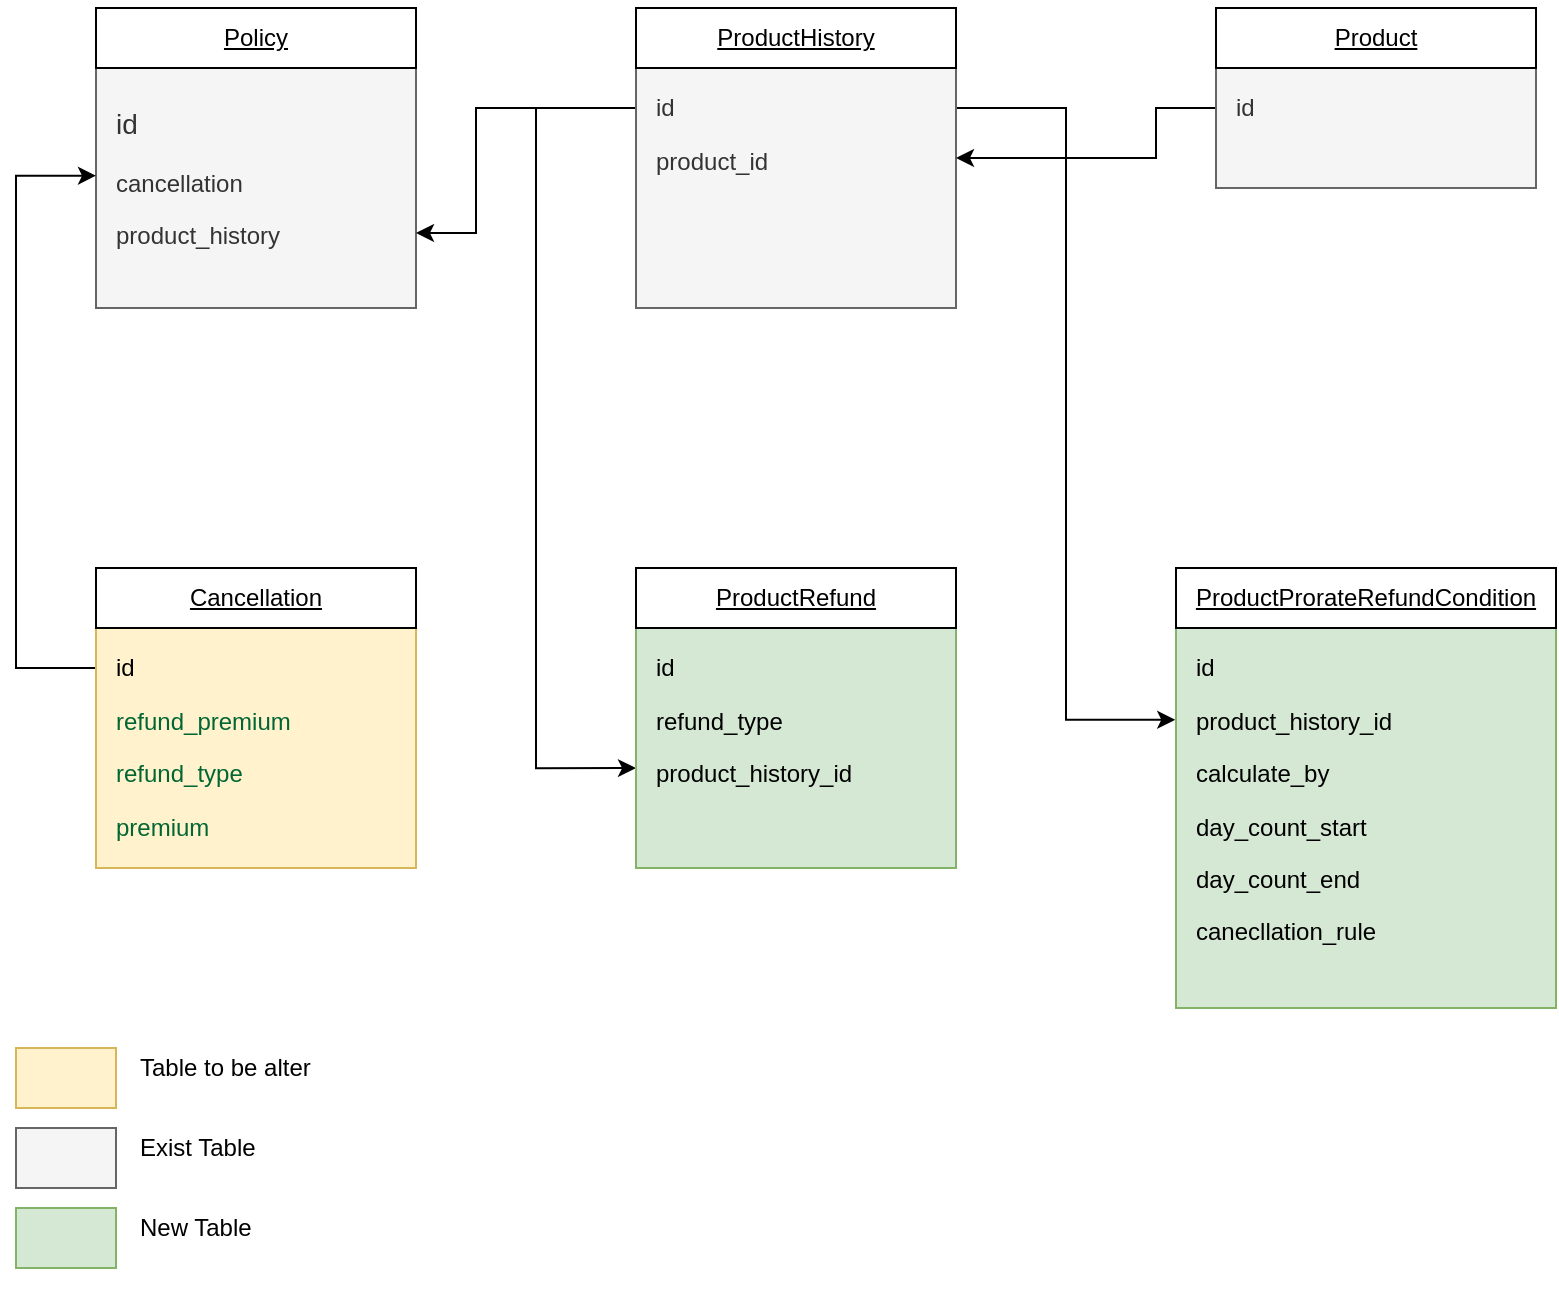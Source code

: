 <mxfile version="10.6.0" type="github"><diagram id="V4VEJK_TJYVFBNLfNWKZ" name="Page-1"><mxGraphModel dx="125" dy="49" grid="1" gridSize="10" guides="1" tooltips="1" connect="1" arrows="1" fold="1" page="1" pageScale="1" pageWidth="850" pageHeight="1100" math="0" shadow="0"><root><mxCell id="0"/><mxCell id="1" parent="0"/><mxCell id="-J5bKoqR8zOuLpFLYral-19" value="&lt;p style=&quot;font-size: 14px&quot;&gt;&lt;br&gt;&lt;/p&gt;&lt;p style=&quot;font-size: 14px&quot;&gt;id&lt;/p&gt;&lt;p&gt;cancellation&lt;/p&gt;&lt;p&gt;product_history&lt;/p&gt;" style="rounded=0;whiteSpace=wrap;html=1;align=left;verticalAlign=top;spacingLeft=8;spacingTop=-2;fillColor=#f5f5f5;strokeColor=#666666;fontColor=#333333;" vertex="1" parent="1"><mxGeometry x="100" y="160" width="160" height="150" as="geometry"/></mxCell><mxCell id="-J5bKoqR8zOuLpFLYral-32" style="edgeStyle=orthogonalEdgeStyle;rounded=0;orthogonalLoop=1;jettySize=auto;html=1;entryX=1;entryY=0.75;entryDx=0;entryDy=0;" edge="1" parent="1" source="-J5bKoqR8zOuLpFLYral-20" target="-J5bKoqR8zOuLpFLYral-19"><mxGeometry relative="1" as="geometry"><Array as="points"><mxPoint x="290" y="210"/><mxPoint x="290" y="273"/></Array></mxGeometry></mxCell><mxCell id="-J5bKoqR8zOuLpFLYral-33" style="edgeStyle=orthogonalEdgeStyle;rounded=0;orthogonalLoop=1;jettySize=auto;html=1;entryX=0;entryY=0.667;entryDx=0;entryDy=0;entryPerimeter=0;" edge="1" parent="1" source="-J5bKoqR8zOuLpFLYral-20" target="-J5bKoqR8zOuLpFLYral-27"><mxGeometry relative="1" as="geometry"><Array as="points"><mxPoint x="320" y="210"/><mxPoint x="320" y="540"/></Array></mxGeometry></mxCell><mxCell id="-J5bKoqR8zOuLpFLYral-34" style="edgeStyle=orthogonalEdgeStyle;rounded=0;orthogonalLoop=1;jettySize=auto;html=1;entryX=-0.002;entryY=0.345;entryDx=0;entryDy=0;entryPerimeter=0;" edge="1" parent="1" source="-J5bKoqR8zOuLpFLYral-20" target="-J5bKoqR8zOuLpFLYral-29"><mxGeometry relative="1" as="geometry"><Array as="points"><mxPoint x="585" y="210"/><mxPoint x="585" y="516"/></Array></mxGeometry></mxCell><mxCell id="-J5bKoqR8zOuLpFLYral-20" value="&lt;p&gt;&lt;u&gt;&lt;span&gt;&lt;b&gt;ProductHistory&lt;/b&gt;&lt;/span&gt;&lt;/u&gt;&lt;/p&gt;&lt;p&gt;&lt;span&gt;id&lt;/span&gt;&lt;/p&gt;&lt;p&gt;&lt;span&gt;product_id&lt;/span&gt;&lt;/p&gt;" style="rounded=0;whiteSpace=wrap;html=1;align=left;verticalAlign=top;spacingLeft=8;spacingTop=-2;fillColor=#f5f5f5;strokeColor=#666666;fontColor=#333333;" vertex="1" parent="1"><mxGeometry x="370" y="160" width="160" height="150" as="geometry"/></mxCell><mxCell id="-J5bKoqR8zOuLpFLYral-35" style="edgeStyle=orthogonalEdgeStyle;rounded=0;orthogonalLoop=1;jettySize=auto;html=1;entryX=1;entryY=0.5;entryDx=0;entryDy=0;" edge="1" parent="1" source="-J5bKoqR8zOuLpFLYral-21" target="-J5bKoqR8zOuLpFLYral-20"><mxGeometry relative="1" as="geometry"><Array as="points"><mxPoint x="630" y="210"/><mxPoint x="630" y="235"/></Array></mxGeometry></mxCell><mxCell id="-J5bKoqR8zOuLpFLYral-21" value="&lt;p&gt;&lt;u&gt;&lt;span&gt;Product&lt;/span&gt;&lt;/u&gt;&lt;/p&gt;&lt;p&gt;&lt;span&gt;id&lt;/span&gt;&lt;/p&gt;" style="rounded=0;whiteSpace=wrap;html=1;align=left;verticalAlign=top;spacingLeft=8;spacingTop=-2;fillColor=#f5f5f5;strokeColor=#666666;fontColor=#333333;" vertex="1" parent="1"><mxGeometry x="660" y="160" width="160" height="90" as="geometry"/></mxCell><mxCell id="-J5bKoqR8zOuLpFLYral-22" value="&lt;p&gt;&lt;u&gt;&lt;span&gt;Policy&lt;/span&gt;&lt;/u&gt;&lt;/p&gt;" style="rounded=0;whiteSpace=wrap;html=1;align=center;" vertex="1" parent="1"><mxGeometry x="100" y="160" width="160" height="30" as="geometry"/></mxCell><mxCell id="-J5bKoqR8zOuLpFLYral-23" value="&lt;p&gt;&lt;u&gt;&lt;span&gt;ProductHistory&lt;/span&gt;&lt;/u&gt;&lt;br&gt;&lt;/p&gt;" style="rounded=0;whiteSpace=wrap;html=1;align=center;" vertex="1" parent="1"><mxGeometry x="370" y="160" width="160" height="30" as="geometry"/></mxCell><mxCell id="-J5bKoqR8zOuLpFLYral-24" value="&lt;p&gt;&lt;u&gt;&lt;span&gt;Product&lt;/span&gt;&lt;/u&gt;&lt;br&gt;&lt;/p&gt;" style="rounded=0;whiteSpace=wrap;html=1;align=center;" vertex="1" parent="1"><mxGeometry x="660" y="160" width="160" height="30" as="geometry"/></mxCell><mxCell id="-J5bKoqR8zOuLpFLYral-42" style="edgeStyle=orthogonalEdgeStyle;rounded=0;orthogonalLoop=1;jettySize=auto;html=1;entryX=0;entryY=0.559;entryDx=0;entryDy=0;entryPerimeter=0;" edge="1" parent="1" source="-J5bKoqR8zOuLpFLYral-25" target="-J5bKoqR8zOuLpFLYral-19"><mxGeometry relative="1" as="geometry"><Array as="points"><mxPoint x="60" y="490"/><mxPoint x="60" y="244"/></Array></mxGeometry></mxCell><mxCell id="-J5bKoqR8zOuLpFLYral-25" value="&lt;p&gt;&lt;span&gt;&lt;br&gt;&lt;/span&gt;&lt;/p&gt;&lt;p&gt;&lt;span&gt;id&lt;/span&gt;&lt;/p&gt;&lt;p&gt;&lt;span&gt;&lt;font color=&quot;#006633&quot;&gt;refund_premium&lt;/font&gt;&lt;/span&gt;&lt;/p&gt;&lt;p&gt;&lt;span&gt;&lt;font color=&quot;#006633&quot;&gt;refund_type&lt;/font&gt;&lt;/span&gt;&lt;/p&gt;&lt;p&gt;&lt;span&gt;&lt;font color=&quot;#006633&quot;&gt;premium&lt;/font&gt;&lt;/span&gt;&lt;/p&gt;" style="rounded=0;whiteSpace=wrap;html=1;align=left;verticalAlign=top;spacingLeft=8;spacingTop=-2;fillColor=#fff2cc;strokeColor=#d6b656;" vertex="1" parent="1"><mxGeometry x="100" y="440" width="160" height="150" as="geometry"/></mxCell><mxCell id="-J5bKoqR8zOuLpFLYral-26" value="&lt;p&gt;&lt;u&gt;&lt;span&gt;Cancellation&lt;/span&gt;&lt;/u&gt;&lt;br&gt;&lt;/p&gt;" style="rounded=0;whiteSpace=wrap;html=1;align=center;" vertex="1" parent="1"><mxGeometry x="100" y="440" width="160" height="30" as="geometry"/></mxCell><mxCell id="-J5bKoqR8zOuLpFLYral-27" value="&lt;p&gt;&lt;span&gt;&lt;br&gt;&lt;/span&gt;&lt;/p&gt;&lt;p&gt;&lt;span&gt;id&lt;/span&gt;&lt;/p&gt;&lt;p&gt;&lt;span&gt;refund_type&lt;/span&gt;&lt;/p&gt;&lt;p&gt;&lt;span&gt;product_history_id&lt;/span&gt;&lt;/p&gt;" style="rounded=0;whiteSpace=wrap;html=1;align=left;verticalAlign=top;spacingLeft=8;spacingTop=-2;fillColor=#d5e8d4;strokeColor=#82b366;" vertex="1" parent="1"><mxGeometry x="370" y="440" width="160" height="150" as="geometry"/></mxCell><mxCell id="-J5bKoqR8zOuLpFLYral-28" value="&lt;p&gt;&lt;u&gt;&lt;span&gt;ProductRefund&lt;/span&gt;&lt;/u&gt;&lt;br&gt;&lt;/p&gt;" style="rounded=0;whiteSpace=wrap;html=1;align=center;" vertex="1" parent="1"><mxGeometry x="370" y="440" width="160" height="30" as="geometry"/></mxCell><mxCell id="-J5bKoqR8zOuLpFLYral-29" value="&lt;p&gt;&lt;span&gt;&lt;br&gt;&lt;/span&gt;&lt;/p&gt;&lt;p&gt;&lt;span&gt;id&lt;/span&gt;&lt;/p&gt;&lt;p&gt;&lt;span&gt;product_history_id&lt;/span&gt;&lt;/p&gt;&lt;p&gt;&lt;span&gt;calculate_by&lt;/span&gt;&lt;/p&gt;&lt;p&gt;&lt;span&gt;day_count_start&lt;/span&gt;&lt;/p&gt;&lt;p&gt;&lt;span&gt;day_count_end&lt;/span&gt;&lt;/p&gt;&lt;p&gt;&lt;span&gt;canecllation_rule&lt;/span&gt;&lt;/p&gt;" style="rounded=0;whiteSpace=wrap;html=1;align=left;verticalAlign=top;spacingLeft=8;spacingTop=-2;fillColor=#d5e8d4;strokeColor=#82b366;" vertex="1" parent="1"><mxGeometry x="640" y="440" width="190" height="220" as="geometry"/></mxCell><mxCell id="-J5bKoqR8zOuLpFLYral-30" value="&lt;p&gt;&lt;u&gt;&lt;span&gt;ProductProrateRefundCondition&lt;/span&gt;&lt;/u&gt;&lt;br&gt;&lt;/p&gt;" style="rounded=0;whiteSpace=wrap;html=1;align=center;" vertex="1" parent="1"><mxGeometry x="640" y="440" width="190" height="30" as="geometry"/></mxCell><mxCell id="-J5bKoqR8zOuLpFLYral-36" value="&lt;p&gt;&lt;br&gt;&lt;/p&gt;" style="rounded=0;whiteSpace=wrap;html=1;align=left;verticalAlign=top;spacingLeft=8;spacingTop=-2;fillColor=#fff2cc;strokeColor=#d6b656;" vertex="1" parent="1"><mxGeometry x="60" y="680" width="50" height="30" as="geometry"/></mxCell><mxCell id="-J5bKoqR8zOuLpFLYral-37" value="&lt;p&gt;&lt;br&gt;&lt;/p&gt;" style="rounded=0;whiteSpace=wrap;html=1;align=left;verticalAlign=top;spacingLeft=8;spacingTop=-2;fillColor=#f5f5f5;strokeColor=#666666;fontColor=#333333;" vertex="1" parent="1"><mxGeometry x="60" y="720" width="50" height="30" as="geometry"/></mxCell><mxCell id="-J5bKoqR8zOuLpFLYral-38" value="&lt;p&gt;&lt;br&gt;&lt;/p&gt;" style="rounded=0;whiteSpace=wrap;html=1;align=left;verticalAlign=top;spacingLeft=8;spacingTop=-2;fillColor=#d5e8d4;strokeColor=#82b366;" vertex="1" parent="1"><mxGeometry x="60" y="760" width="50" height="30" as="geometry"/></mxCell><mxCell id="-J5bKoqR8zOuLpFLYral-39" value="Table to be alter" style="text;html=1;resizable=0;points=[];autosize=1;align=left;verticalAlign=top;spacingTop=-4;" vertex="1" parent="1"><mxGeometry x="120" y="680" width="100" height="10" as="geometry"/></mxCell><mxCell id="-J5bKoqR8zOuLpFLYral-40" value="Exist Table" style="text;html=1;resizable=0;points=[];autosize=1;align=left;verticalAlign=top;spacingTop=-4;" vertex="1" parent="1"><mxGeometry x="120" y="720" width="70" height="10" as="geometry"/></mxCell><mxCell id="-J5bKoqR8zOuLpFLYral-41" value="New Table" style="text;html=1;resizable=0;points=[];autosize=1;align=left;verticalAlign=top;spacingTop=-4;" vertex="1" parent="1"><mxGeometry x="120" y="760" width="70" height="10" as="geometry"/></mxCell></root></mxGraphModel></diagram></mxfile>